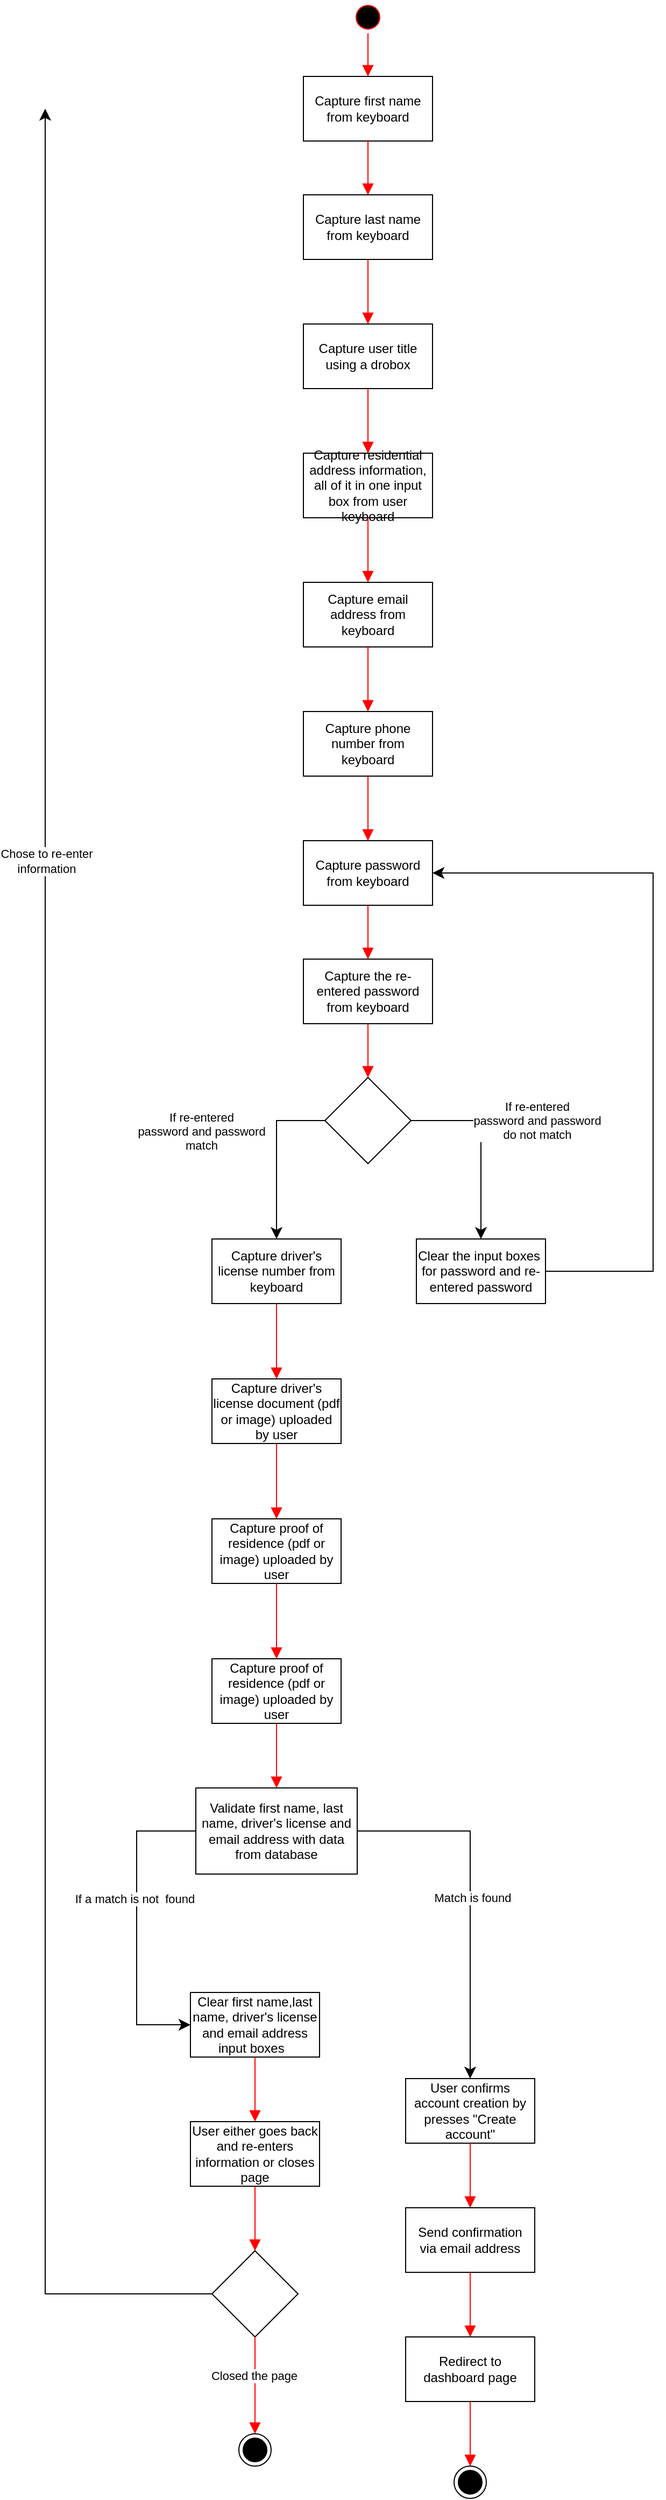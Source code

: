 <mxfile version="28.0.9">
  <diagram name="Page-1" id="yiOKuUuSApPGLSMHls8P">
    <mxGraphModel dx="1420" dy="383" grid="1" gridSize="10" guides="1" tooltips="1" connect="1" arrows="1" fold="1" page="1" pageScale="1" pageWidth="850" pageHeight="1100" math="0" shadow="0">
      <root>
        <mxCell id="0" />
        <mxCell id="1" parent="0" />
        <mxCell id="RAs32KpJlCHKYsDaDuBX-1" value="" style="ellipse;html=1;shape=startState;fillColor=light-dark(#000000,#000000);strokeColor=light-dark(#FF0000,#FFFFFF);" vertex="1" parent="1">
          <mxGeometry x="160" y="50" width="30" height="30" as="geometry" />
        </mxCell>
        <mxCell id="RAs32KpJlCHKYsDaDuBX-2" value="" style="edgeStyle=orthogonalEdgeStyle;html=1;verticalAlign=bottom;endArrow=block;endSize=8;strokeColor=light-dark(#FF0000,#000000);rounded=0;endFill=1;entryX=0.5;entryY=0;entryDx=0;entryDy=0;" edge="1" source="RAs32KpJlCHKYsDaDuBX-1" parent="1" target="RAs32KpJlCHKYsDaDuBX-3">
          <mxGeometry relative="1" as="geometry">
            <mxPoint x="175" y="150" as="targetPoint" />
          </mxGeometry>
        </mxCell>
        <mxCell id="RAs32KpJlCHKYsDaDuBX-3" value="Capture first name from keyboard" style="rounded=0;whiteSpace=wrap;html=1;" vertex="1" parent="1">
          <mxGeometry x="115" y="120" width="120" height="60" as="geometry" />
        </mxCell>
        <mxCell id="RAs32KpJlCHKYsDaDuBX-4" value="" style="edgeStyle=orthogonalEdgeStyle;html=1;verticalAlign=bottom;endArrow=block;endSize=8;strokeColor=light-dark(#FF0000,#000000);rounded=0;endFill=1;entryX=0.5;entryY=0;entryDx=0;entryDy=0;exitX=0.5;exitY=1;exitDx=0;exitDy=0;" edge="1" parent="1" target="RAs32KpJlCHKYsDaDuBX-5" source="RAs32KpJlCHKYsDaDuBX-3">
          <mxGeometry relative="1" as="geometry">
            <mxPoint x="175" y="260" as="targetPoint" />
            <mxPoint x="175" y="190" as="sourcePoint" />
          </mxGeometry>
        </mxCell>
        <mxCell id="RAs32KpJlCHKYsDaDuBX-5" value="Capture last name from keyboard" style="rounded=0;whiteSpace=wrap;html=1;" vertex="1" parent="1">
          <mxGeometry x="115" y="230" width="120" height="60" as="geometry" />
        </mxCell>
        <mxCell id="RAs32KpJlCHKYsDaDuBX-6" value="" style="edgeStyle=orthogonalEdgeStyle;html=1;verticalAlign=bottom;endArrow=block;endSize=8;strokeColor=light-dark(#FF0000,#000000);rounded=0;endFill=1;entryX=0.5;entryY=0;entryDx=0;entryDy=0;exitX=0.5;exitY=1;exitDx=0;exitDy=0;" edge="1" parent="1" target="RAs32KpJlCHKYsDaDuBX-7" source="RAs32KpJlCHKYsDaDuBX-5">
          <mxGeometry relative="1" as="geometry">
            <mxPoint x="175" y="380" as="targetPoint" />
            <mxPoint x="175" y="310" as="sourcePoint" />
          </mxGeometry>
        </mxCell>
        <mxCell id="RAs32KpJlCHKYsDaDuBX-7" value="Capture user title using a drobox" style="rounded=0;whiteSpace=wrap;html=1;" vertex="1" parent="1">
          <mxGeometry x="115" y="350" width="120" height="60" as="geometry" />
        </mxCell>
        <mxCell id="RAs32KpJlCHKYsDaDuBX-8" value="" style="edgeStyle=orthogonalEdgeStyle;html=1;verticalAlign=bottom;endArrow=block;endSize=8;strokeColor=light-dark(#FF0000,#000000);rounded=0;endFill=1;entryX=0.5;entryY=0;entryDx=0;entryDy=0;exitX=0.5;exitY=1;exitDx=0;exitDy=0;" edge="1" parent="1" target="RAs32KpJlCHKYsDaDuBX-9" source="RAs32KpJlCHKYsDaDuBX-7">
          <mxGeometry relative="1" as="geometry">
            <mxPoint x="175" y="510" as="targetPoint" />
            <mxPoint x="175" y="440" as="sourcePoint" />
          </mxGeometry>
        </mxCell>
        <mxCell id="RAs32KpJlCHKYsDaDuBX-9" value="Capture residential address information, all of it in one input box from user keyboard" style="rounded=0;whiteSpace=wrap;html=1;" vertex="1" parent="1">
          <mxGeometry x="115" y="470" width="120" height="60" as="geometry" />
        </mxCell>
        <mxCell id="RAs32KpJlCHKYsDaDuBX-12" value="" style="edgeStyle=orthogonalEdgeStyle;html=1;verticalAlign=bottom;endArrow=block;endSize=8;strokeColor=light-dark(#FF0000,#000000);rounded=0;endFill=1;entryX=0.5;entryY=0;entryDx=0;entryDy=0;exitX=0.5;exitY=1;exitDx=0;exitDy=0;" edge="1" parent="1" target="RAs32KpJlCHKYsDaDuBX-13" source="RAs32KpJlCHKYsDaDuBX-9">
          <mxGeometry relative="1" as="geometry">
            <mxPoint x="175" y="630" as="targetPoint" />
            <mxPoint x="175" y="560" as="sourcePoint" />
          </mxGeometry>
        </mxCell>
        <mxCell id="RAs32KpJlCHKYsDaDuBX-13" value="Capture email address from keyboard" style="rounded=0;whiteSpace=wrap;html=1;" vertex="1" parent="1">
          <mxGeometry x="115" y="590" width="120" height="60" as="geometry" />
        </mxCell>
        <mxCell id="RAs32KpJlCHKYsDaDuBX-14" value="" style="edgeStyle=orthogonalEdgeStyle;html=1;verticalAlign=bottom;endArrow=block;endSize=8;strokeColor=light-dark(#FF0000,#000000);rounded=0;endFill=1;entryX=0.5;entryY=0;entryDx=0;entryDy=0;exitX=0.5;exitY=1;exitDx=0;exitDy=0;" edge="1" parent="1" target="RAs32KpJlCHKYsDaDuBX-15" source="RAs32KpJlCHKYsDaDuBX-13">
          <mxGeometry relative="1" as="geometry">
            <mxPoint x="175" y="730" as="targetPoint" />
            <mxPoint x="175" y="660" as="sourcePoint" />
          </mxGeometry>
        </mxCell>
        <mxCell id="RAs32KpJlCHKYsDaDuBX-15" value="Capture phone number from keyboard" style="rounded=0;whiteSpace=wrap;html=1;" vertex="1" parent="1">
          <mxGeometry x="115" y="710" width="120" height="60" as="geometry" />
        </mxCell>
        <mxCell id="RAs32KpJlCHKYsDaDuBX-16" value="" style="edgeStyle=orthogonalEdgeStyle;html=1;verticalAlign=bottom;endArrow=block;endSize=8;strokeColor=light-dark(#FF0000,#000000);rounded=0;endFill=1;entryX=0.5;entryY=0;entryDx=0;entryDy=0;exitX=0.5;exitY=1;exitDx=0;exitDy=0;" edge="1" parent="1" target="RAs32KpJlCHKYsDaDuBX-17" source="RAs32KpJlCHKYsDaDuBX-15">
          <mxGeometry relative="1" as="geometry">
            <mxPoint x="175" y="880" as="targetPoint" />
            <mxPoint x="175" y="810" as="sourcePoint" />
          </mxGeometry>
        </mxCell>
        <mxCell id="RAs32KpJlCHKYsDaDuBX-17" value="Capture password from keyboard" style="rounded=0;whiteSpace=wrap;html=1;" vertex="1" parent="1">
          <mxGeometry x="115" y="830" width="120" height="60" as="geometry" />
        </mxCell>
        <mxCell id="RAs32KpJlCHKYsDaDuBX-18" value="" style="edgeStyle=orthogonalEdgeStyle;html=1;verticalAlign=bottom;endArrow=block;endSize=8;strokeColor=light-dark(#FF0000,#000000);rounded=0;endFill=1;entryX=0.5;entryY=0;entryDx=0;entryDy=0;exitX=0.5;exitY=1;exitDx=0;exitDy=0;" edge="1" parent="1" target="RAs32KpJlCHKYsDaDuBX-19" source="RAs32KpJlCHKYsDaDuBX-17">
          <mxGeometry relative="1" as="geometry">
            <mxPoint x="175" y="970" as="targetPoint" />
            <mxPoint x="175" y="900" as="sourcePoint" />
          </mxGeometry>
        </mxCell>
        <mxCell id="RAs32KpJlCHKYsDaDuBX-19" value="Capture the re-entered password from keyboard" style="rounded=0;whiteSpace=wrap;html=1;" vertex="1" parent="1">
          <mxGeometry x="115" y="940" width="120" height="60" as="geometry" />
        </mxCell>
        <mxCell id="RAs32KpJlCHKYsDaDuBX-20" value="" style="edgeStyle=orthogonalEdgeStyle;html=1;verticalAlign=bottom;endArrow=block;endSize=8;strokeColor=light-dark(#FF0000,#000000);rounded=0;endFill=1;entryX=0.5;entryY=0;entryDx=0;entryDy=0;exitX=0.5;exitY=1;exitDx=0;exitDy=0;" edge="1" parent="1" target="RAs32KpJlCHKYsDaDuBX-22" source="RAs32KpJlCHKYsDaDuBX-19">
          <mxGeometry relative="1" as="geometry">
            <mxPoint x="175" y="1050" as="targetPoint" />
            <mxPoint x="175" y="1010" as="sourcePoint" />
          </mxGeometry>
        </mxCell>
        <mxCell id="RAs32KpJlCHKYsDaDuBX-22" value="" style="rhombus;whiteSpace=wrap;html=1;" vertex="1" parent="1">
          <mxGeometry x="135" y="1050" width="80" height="80" as="geometry" />
        </mxCell>
        <mxCell id="RAs32KpJlCHKYsDaDuBX-24" value="" style="edgeStyle=segmentEdgeStyle;endArrow=classic;html=1;curved=0;rounded=0;endSize=8;startSize=8;exitX=0;exitY=0.5;exitDx=0;exitDy=0;strokeColor=light-dark(#000000,#000000);entryX=0.5;entryY=0;entryDx=0;entryDy=0;" edge="1" parent="1" source="RAs32KpJlCHKYsDaDuBX-22" target="RAs32KpJlCHKYsDaDuBX-29">
          <mxGeometry width="50" height="50" relative="1" as="geometry">
            <mxPoint x="150" y="1150" as="sourcePoint" />
            <mxPoint x="90" y="1200" as="targetPoint" />
          </mxGeometry>
        </mxCell>
        <mxCell id="RAs32KpJlCHKYsDaDuBX-25" value="If re-entered&lt;br&gt;password and password&lt;br&gt;match" style="edgeLabel;html=1;align=center;verticalAlign=middle;resizable=0;points=[];" vertex="1" connectable="0" parent="RAs32KpJlCHKYsDaDuBX-24">
          <mxGeometry x="-0.729" relative="1" as="geometry">
            <mxPoint x="-94" y="10" as="offset" />
          </mxGeometry>
        </mxCell>
        <mxCell id="RAs32KpJlCHKYsDaDuBX-26" value="" style="edgeStyle=segmentEdgeStyle;endArrow=classic;html=1;curved=0;rounded=0;endSize=8;startSize=8;exitX=1;exitY=0.5;exitDx=0;exitDy=0;strokeColor=light-dark(#000000,#000000);entryX=0.5;entryY=0;entryDx=0;entryDy=0;" edge="1" parent="1" source="RAs32KpJlCHKYsDaDuBX-22" target="RAs32KpJlCHKYsDaDuBX-31">
          <mxGeometry width="50" height="50" relative="1" as="geometry">
            <mxPoint x="250" y="1090" as="sourcePoint" />
            <mxPoint x="280" y="1200" as="targetPoint" />
            <Array as="points">
              <mxPoint x="280" y="1090" />
            </Array>
          </mxGeometry>
        </mxCell>
        <mxCell id="RAs32KpJlCHKYsDaDuBX-27" value="If re-entered&lt;br&gt;password and password&lt;br&gt;do not match" style="edgeLabel;html=1;align=center;verticalAlign=middle;resizable=0;points=[];" vertex="1" connectable="0" parent="RAs32KpJlCHKYsDaDuBX-26">
          <mxGeometry x="-0.729" relative="1" as="geometry">
            <mxPoint x="93" as="offset" />
          </mxGeometry>
        </mxCell>
        <mxCell id="RAs32KpJlCHKYsDaDuBX-29" value="Capture driver&#39;s license number from keyboard" style="rounded=0;whiteSpace=wrap;html=1;" vertex="1" parent="1">
          <mxGeometry x="30" y="1200" width="120" height="60" as="geometry" />
        </mxCell>
        <mxCell id="RAs32KpJlCHKYsDaDuBX-31" value="Clear the input boxes&amp;nbsp;&lt;br&gt;for password and re-entered password" style="rounded=0;whiteSpace=wrap;html=1;" vertex="1" parent="1">
          <mxGeometry x="220" y="1200" width="120" height="60" as="geometry" />
        </mxCell>
        <mxCell id="RAs32KpJlCHKYsDaDuBX-32" value="" style="edgeStyle=segmentEdgeStyle;endArrow=classic;html=1;curved=0;rounded=0;endSize=8;startSize=8;strokeColor=light-dark(#000000,#000000);exitX=1;exitY=0.5;exitDx=0;exitDy=0;entryX=1;entryY=0.5;entryDx=0;entryDy=0;" edge="1" parent="1" source="RAs32KpJlCHKYsDaDuBX-31" target="RAs32KpJlCHKYsDaDuBX-17">
          <mxGeometry width="50" height="50" relative="1" as="geometry">
            <mxPoint x="400" y="1230" as="sourcePoint" />
            <mxPoint x="440" y="770" as="targetPoint" />
            <Array as="points">
              <mxPoint x="440" y="1230" />
              <mxPoint x="440" y="860" />
            </Array>
          </mxGeometry>
        </mxCell>
        <mxCell id="RAs32KpJlCHKYsDaDuBX-33" value="" style="edgeStyle=orthogonalEdgeStyle;html=1;verticalAlign=bottom;endArrow=block;endSize=8;strokeColor=light-dark(#FF0000,#000000);rounded=0;endFill=1;entryX=0.5;entryY=0;entryDx=0;entryDy=0;exitX=0.5;exitY=1;exitDx=0;exitDy=0;" edge="1" parent="1" target="RAs32KpJlCHKYsDaDuBX-34" source="RAs32KpJlCHKYsDaDuBX-29">
          <mxGeometry relative="1" as="geometry">
            <mxPoint x="90" y="1360" as="targetPoint" />
            <mxPoint x="90" y="1280" as="sourcePoint" />
          </mxGeometry>
        </mxCell>
        <mxCell id="RAs32KpJlCHKYsDaDuBX-34" value="Capture driver&#39;s license document (pdf or image) uploaded by user" style="rounded=0;whiteSpace=wrap;html=1;" vertex="1" parent="1">
          <mxGeometry x="30" y="1330" width="120" height="60" as="geometry" />
        </mxCell>
        <mxCell id="RAs32KpJlCHKYsDaDuBX-35" value="" style="edgeStyle=orthogonalEdgeStyle;html=1;verticalAlign=bottom;endArrow=block;endSize=8;strokeColor=light-dark(#FF0000,#000000);rounded=0;endFill=1;entryX=0.5;entryY=0;entryDx=0;entryDy=0;exitX=0.5;exitY=1;exitDx=0;exitDy=0;" edge="1" parent="1" target="RAs32KpJlCHKYsDaDuBX-36" source="RAs32KpJlCHKYsDaDuBX-34">
          <mxGeometry relative="1" as="geometry">
            <mxPoint x="90" y="1500" as="targetPoint" />
            <mxPoint x="90" y="1420" as="sourcePoint" />
          </mxGeometry>
        </mxCell>
        <mxCell id="RAs32KpJlCHKYsDaDuBX-36" value="Capture proof of residence (pdf or image) uploaded by user" style="rounded=0;whiteSpace=wrap;html=1;" vertex="1" parent="1">
          <mxGeometry x="30" y="1460" width="120" height="60" as="geometry" />
        </mxCell>
        <mxCell id="RAs32KpJlCHKYsDaDuBX-37" value="" style="edgeStyle=orthogonalEdgeStyle;html=1;verticalAlign=bottom;endArrow=block;endSize=8;strokeColor=light-dark(#FF0000,#000000);rounded=0;endFill=1;entryX=0.5;entryY=0;entryDx=0;entryDy=0;exitX=0.5;exitY=1;exitDx=0;exitDy=0;" edge="1" parent="1" target="RAs32KpJlCHKYsDaDuBX-38" source="RAs32KpJlCHKYsDaDuBX-64">
          <mxGeometry relative="1" as="geometry">
            <mxPoint x="90" y="1730" as="targetPoint" />
            <mxPoint x="90" y="1680" as="sourcePoint" />
          </mxGeometry>
        </mxCell>
        <mxCell id="RAs32KpJlCHKYsDaDuBX-38" value="Validate first name, last name, driver&#39;s license and email address with data from database" style="rounded=0;whiteSpace=wrap;html=1;" vertex="1" parent="1">
          <mxGeometry x="15" y="1710" width="150" height="80" as="geometry" />
        </mxCell>
        <mxCell id="RAs32KpJlCHKYsDaDuBX-39" value="" style="edgeStyle=segmentEdgeStyle;endArrow=classic;html=1;curved=0;rounded=0;endSize=8;startSize=8;exitX=0;exitY=0.5;exitDx=0;exitDy=0;strokeColor=light-dark(#000000,#000000);entryX=0;entryY=0.5;entryDx=0;entryDy=0;" edge="1" parent="1" source="RAs32KpJlCHKYsDaDuBX-38" target="RAs32KpJlCHKYsDaDuBX-42">
          <mxGeometry width="50" height="50" relative="1" as="geometry">
            <mxPoint x="-90" y="1840" as="sourcePoint" />
            <mxPoint y="1930" as="targetPoint" />
            <Array as="points">
              <mxPoint x="-40" y="1750" />
              <mxPoint x="-40" y="1930" />
            </Array>
          </mxGeometry>
        </mxCell>
        <mxCell id="RAs32KpJlCHKYsDaDuBX-40" value="If a match is not&amp;nbsp; found" style="edgeLabel;html=1;align=center;verticalAlign=middle;resizable=0;points=[];" vertex="1" connectable="0" parent="RAs32KpJlCHKYsDaDuBX-39">
          <mxGeometry x="-0.173" y="-2" relative="1" as="geometry">
            <mxPoint as="offset" />
          </mxGeometry>
        </mxCell>
        <mxCell id="RAs32KpJlCHKYsDaDuBX-42" value="Clear first name,last name, driver&#39;s license and email address input boxes&amp;nbsp;&amp;nbsp;" style="rounded=0;whiteSpace=wrap;html=1;" vertex="1" parent="1">
          <mxGeometry x="10" y="1900" width="120" height="60" as="geometry" />
        </mxCell>
        <mxCell id="RAs32KpJlCHKYsDaDuBX-43" value="" style="edgeStyle=segmentEdgeStyle;endArrow=classic;html=1;curved=0;rounded=0;endSize=8;startSize=8;exitX=1;exitY=0.5;exitDx=0;exitDy=0;strokeColor=light-dark(#000000,#000000);entryX=0.5;entryY=0;entryDx=0;entryDy=0;" edge="1" parent="1" source="RAs32KpJlCHKYsDaDuBX-38" target="RAs32KpJlCHKYsDaDuBX-48">
          <mxGeometry width="50" height="50" relative="1" as="geometry">
            <mxPoint x="215" y="1870" as="sourcePoint" />
            <mxPoint x="265" y="1970" as="targetPoint" />
          </mxGeometry>
        </mxCell>
        <mxCell id="RAs32KpJlCHKYsDaDuBX-46" value="Match is found" style="edgeLabel;html=1;align=center;verticalAlign=middle;resizable=0;points=[];" vertex="1" connectable="0" parent="RAs32KpJlCHKYsDaDuBX-43">
          <mxGeometry x="-0.003" y="2" relative="1" as="geometry">
            <mxPoint as="offset" />
          </mxGeometry>
        </mxCell>
        <mxCell id="RAs32KpJlCHKYsDaDuBX-44" value="" style="edgeStyle=orthogonalEdgeStyle;html=1;verticalAlign=bottom;endArrow=block;endSize=8;strokeColor=light-dark(#FF0000,#000000);rounded=0;endFill=1;entryX=0.5;entryY=0;entryDx=0;entryDy=0;exitX=0.5;exitY=1;exitDx=0;exitDy=0;" edge="1" parent="1" target="RAs32KpJlCHKYsDaDuBX-45" source="RAs32KpJlCHKYsDaDuBX-42">
          <mxGeometry relative="1" as="geometry">
            <mxPoint x="70" y="2070" as="targetPoint" />
            <mxPoint x="70" y="1990" as="sourcePoint" />
          </mxGeometry>
        </mxCell>
        <mxCell id="RAs32KpJlCHKYsDaDuBX-45" value="User either goes back and re-enters information or closes page" style="rounded=0;whiteSpace=wrap;html=1;" vertex="1" parent="1">
          <mxGeometry x="10" y="2020" width="120" height="60" as="geometry" />
        </mxCell>
        <mxCell id="RAs32KpJlCHKYsDaDuBX-48" value="User confirms account creation by presses &quot;Create account&quot;" style="rounded=0;whiteSpace=wrap;html=1;" vertex="1" parent="1">
          <mxGeometry x="210" y="1980" width="120" height="60" as="geometry" />
        </mxCell>
        <mxCell id="RAs32KpJlCHKYsDaDuBX-49" value="" style="edgeStyle=orthogonalEdgeStyle;html=1;verticalAlign=bottom;endArrow=block;endSize=8;strokeColor=light-dark(#FF0000,#000000);rounded=0;endFill=1;entryX=0.5;entryY=0;entryDx=0;entryDy=0;exitX=0.5;exitY=1;exitDx=0;exitDy=0;" edge="1" parent="1" target="RAs32KpJlCHKYsDaDuBX-50" source="RAs32KpJlCHKYsDaDuBX-48">
          <mxGeometry relative="1" as="geometry">
            <mxPoint x="270" y="2130" as="targetPoint" />
            <mxPoint x="270" y="2050" as="sourcePoint" />
          </mxGeometry>
        </mxCell>
        <mxCell id="RAs32KpJlCHKYsDaDuBX-50" value="Send confirmation&lt;br&gt;via email address" style="rounded=0;whiteSpace=wrap;html=1;" vertex="1" parent="1">
          <mxGeometry x="210" y="2100" width="120" height="60" as="geometry" />
        </mxCell>
        <mxCell id="RAs32KpJlCHKYsDaDuBX-51" value="" style="rhombus;whiteSpace=wrap;html=1;" vertex="1" parent="1">
          <mxGeometry x="30" y="2140" width="80" height="80" as="geometry" />
        </mxCell>
        <mxCell id="RAs32KpJlCHKYsDaDuBX-52" value="" style="edgeStyle=orthogonalEdgeStyle;html=1;verticalAlign=bottom;endArrow=block;endSize=8;strokeColor=light-dark(#FF0000,#000000);rounded=0;endFill=1;entryX=0.5;entryY=0;entryDx=0;entryDy=0;exitX=0.5;exitY=1;exitDx=0;exitDy=0;" edge="1" parent="1" target="RAs32KpJlCHKYsDaDuBX-54" source="RAs32KpJlCHKYsDaDuBX-50">
          <mxGeometry relative="1" as="geometry">
            <mxPoint x="270" y="2220" as="targetPoint" />
            <mxPoint x="275" y="2170" as="sourcePoint" />
          </mxGeometry>
        </mxCell>
        <mxCell id="RAs32KpJlCHKYsDaDuBX-54" value="Redirect to dashboard page" style="rounded=0;whiteSpace=wrap;html=1;" vertex="1" parent="1">
          <mxGeometry x="210" y="2220" width="120" height="60" as="geometry" />
        </mxCell>
        <mxCell id="RAs32KpJlCHKYsDaDuBX-55" value="" style="edgeStyle=orthogonalEdgeStyle;html=1;verticalAlign=bottom;endArrow=block;endSize=8;strokeColor=light-dark(#FF0000,#000000);rounded=0;endFill=1;entryX=0.5;entryY=0;entryDx=0;entryDy=0;exitX=0.5;exitY=1;exitDx=0;exitDy=0;" edge="1" parent="1" source="RAs32KpJlCHKYsDaDuBX-54" target="RAs32KpJlCHKYsDaDuBX-56">
          <mxGeometry relative="1" as="geometry">
            <mxPoint x="269.5" y="2360" as="targetPoint" />
            <mxPoint x="269.5" y="2300" as="sourcePoint" />
          </mxGeometry>
        </mxCell>
        <mxCell id="RAs32KpJlCHKYsDaDuBX-56" value="" style="ellipse;html=1;shape=endState;fillColor=#000000;strokeColor=light-dark(#000000,#000000);" vertex="1" parent="1">
          <mxGeometry x="255" y="2340" width="30" height="30" as="geometry" />
        </mxCell>
        <mxCell id="RAs32KpJlCHKYsDaDuBX-57" value="" style="edgeStyle=orthogonalEdgeStyle;html=1;verticalAlign=bottom;endArrow=block;endSize=8;strokeColor=light-dark(#FF0000,#000000);rounded=0;endFill=1;entryX=0.5;entryY=0;entryDx=0;entryDy=0;exitX=0.5;exitY=1;exitDx=0;exitDy=0;" edge="1" parent="1" source="RAs32KpJlCHKYsDaDuBX-45" target="RAs32KpJlCHKYsDaDuBX-51">
          <mxGeometry relative="1" as="geometry">
            <mxPoint x="160" y="2170" as="targetPoint" />
            <mxPoint x="70" y="2090" as="sourcePoint" />
          </mxGeometry>
        </mxCell>
        <mxCell id="RAs32KpJlCHKYsDaDuBX-58" value="" style="edgeStyle=segmentEdgeStyle;endArrow=classic;html=1;curved=0;rounded=0;endSize=8;startSize=8;strokeColor=light-dark(#000000,#000000);exitX=0;exitY=0.5;exitDx=0;exitDy=0;" edge="1" parent="1" source="RAs32KpJlCHKYsDaDuBX-51">
          <mxGeometry width="50" height="50" relative="1" as="geometry">
            <mxPoint x="-210" y="2060" as="sourcePoint" />
            <mxPoint x="-125" y="150" as="targetPoint" />
          </mxGeometry>
        </mxCell>
        <mxCell id="RAs32KpJlCHKYsDaDuBX-59" value="Chose to re-enter&lt;br&gt;information" style="edgeLabel;html=1;align=center;verticalAlign=middle;resizable=0;points=[];" vertex="1" connectable="0" parent="RAs32KpJlCHKYsDaDuBX-58">
          <mxGeometry x="0.36" y="-1" relative="1" as="geometry">
            <mxPoint as="offset" />
          </mxGeometry>
        </mxCell>
        <mxCell id="RAs32KpJlCHKYsDaDuBX-60" value="" style="edgeStyle=orthogonalEdgeStyle;html=1;verticalAlign=bottom;endArrow=block;endSize=8;strokeColor=light-dark(#FF0000,#000000);rounded=0;endFill=1;entryX=0.5;entryY=0;entryDx=0;entryDy=0;exitX=0.5;exitY=1;exitDx=0;exitDy=0;" edge="1" parent="1" source="RAs32KpJlCHKYsDaDuBX-51" target="RAs32KpJlCHKYsDaDuBX-62">
          <mxGeometry relative="1" as="geometry">
            <mxPoint x="69.5" y="2300" as="targetPoint" />
            <mxPoint x="69.5" y="2240" as="sourcePoint" />
          </mxGeometry>
        </mxCell>
        <mxCell id="RAs32KpJlCHKYsDaDuBX-61" value="Closed the page" style="edgeLabel;html=1;align=center;verticalAlign=middle;resizable=0;points=[];" vertex="1" connectable="0" parent="RAs32KpJlCHKYsDaDuBX-60">
          <mxGeometry x="-0.215" y="-1" relative="1" as="geometry">
            <mxPoint as="offset" />
          </mxGeometry>
        </mxCell>
        <mxCell id="RAs32KpJlCHKYsDaDuBX-62" value="" style="ellipse;html=1;shape=endState;fillColor=#000000;strokeColor=light-dark(#000000,#000000);" vertex="1" parent="1">
          <mxGeometry x="55" y="2310" width="30" height="30" as="geometry" />
        </mxCell>
        <mxCell id="RAs32KpJlCHKYsDaDuBX-63" value="" style="edgeStyle=orthogonalEdgeStyle;html=1;verticalAlign=bottom;endArrow=block;endSize=8;strokeColor=light-dark(#FF0000,#000000);rounded=0;endFill=1;entryX=0.5;entryY=0;entryDx=0;entryDy=0;exitX=0.5;exitY=1;exitDx=0;exitDy=0;" edge="1" parent="1" target="RAs32KpJlCHKYsDaDuBX-64" source="RAs32KpJlCHKYsDaDuBX-36">
          <mxGeometry relative="1" as="geometry">
            <mxPoint x="380" y="1700" as="targetPoint" />
            <mxPoint x="210" y="1680" as="sourcePoint" />
          </mxGeometry>
        </mxCell>
        <mxCell id="RAs32KpJlCHKYsDaDuBX-64" value="Capture proof of residence (pdf or image) uploaded by user" style="rounded=0;whiteSpace=wrap;html=1;" vertex="1" parent="1">
          <mxGeometry x="30" y="1590" width="120" height="60" as="geometry" />
        </mxCell>
      </root>
    </mxGraphModel>
  </diagram>
</mxfile>
